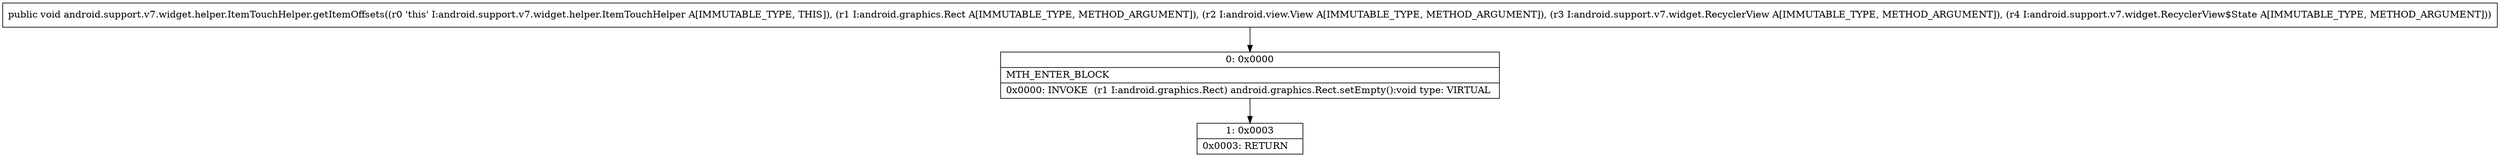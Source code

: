 digraph "CFG forandroid.support.v7.widget.helper.ItemTouchHelper.getItemOffsets(Landroid\/graphics\/Rect;Landroid\/view\/View;Landroid\/support\/v7\/widget\/RecyclerView;Landroid\/support\/v7\/widget\/RecyclerView$State;)V" {
Node_0 [shape=record,label="{0\:\ 0x0000|MTH_ENTER_BLOCK\l|0x0000: INVOKE  (r1 I:android.graphics.Rect) android.graphics.Rect.setEmpty():void type: VIRTUAL \l}"];
Node_1 [shape=record,label="{1\:\ 0x0003|0x0003: RETURN   \l}"];
MethodNode[shape=record,label="{public void android.support.v7.widget.helper.ItemTouchHelper.getItemOffsets((r0 'this' I:android.support.v7.widget.helper.ItemTouchHelper A[IMMUTABLE_TYPE, THIS]), (r1 I:android.graphics.Rect A[IMMUTABLE_TYPE, METHOD_ARGUMENT]), (r2 I:android.view.View A[IMMUTABLE_TYPE, METHOD_ARGUMENT]), (r3 I:android.support.v7.widget.RecyclerView A[IMMUTABLE_TYPE, METHOD_ARGUMENT]), (r4 I:android.support.v7.widget.RecyclerView$State A[IMMUTABLE_TYPE, METHOD_ARGUMENT])) }"];
MethodNode -> Node_0;
Node_0 -> Node_1;
}

